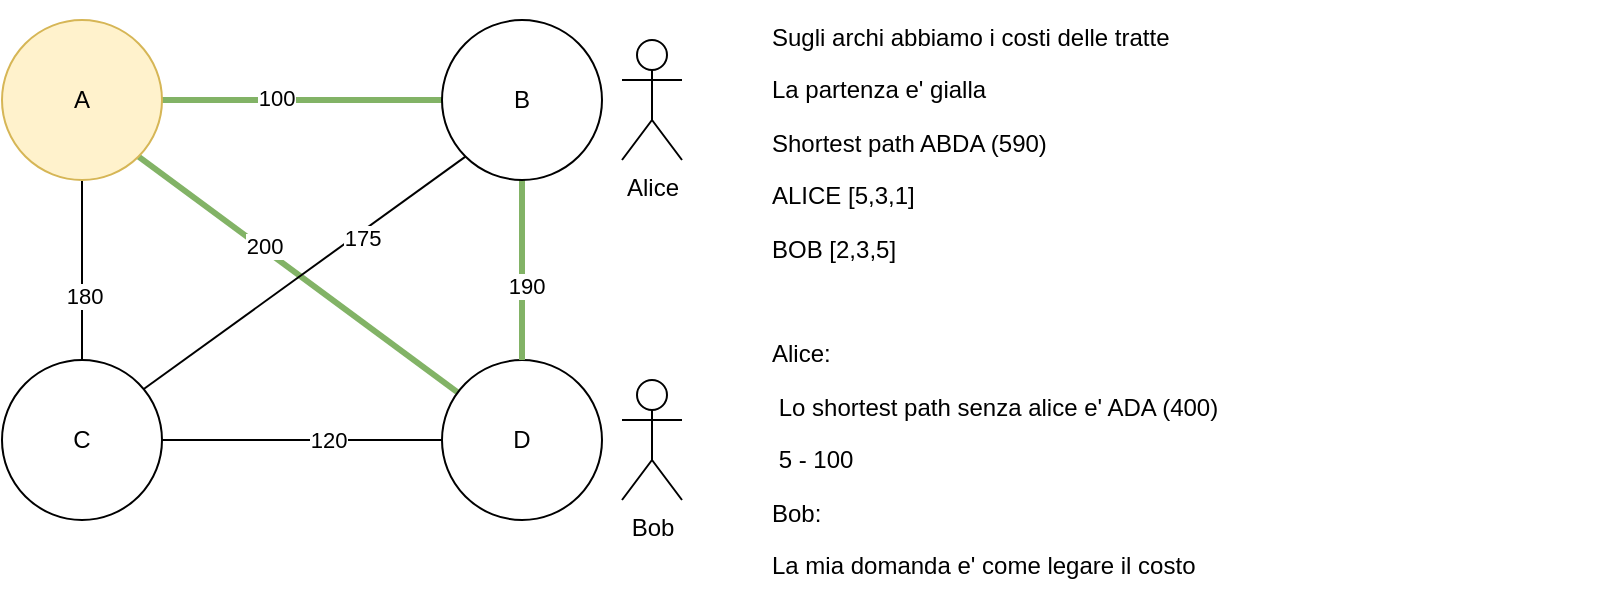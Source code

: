 <mxfile version="21.1.2" type="device">
  <diagram name="Pagina-1" id="oQUBDU-Krash39eg13rm">
    <mxGraphModel dx="1182" dy="455" grid="1" gridSize="10" guides="1" tooltips="1" connect="1" arrows="1" fold="1" page="1" pageScale="1" pageWidth="827" pageHeight="1169" math="0" shadow="0">
      <root>
        <mxCell id="0" />
        <mxCell id="1" parent="0" />
        <mxCell id="rUPUNQaYXDMOuWaEgvEr-9" style="edgeStyle=orthogonalEdgeStyle;rounded=0;orthogonalLoop=1;jettySize=auto;html=1;exitX=1;exitY=0.5;exitDx=0;exitDy=0;entryX=0;entryY=0.5;entryDx=0;entryDy=0;strokeWidth=3;endArrow=none;endFill=0;fillColor=#d5e8d4;strokeColor=#82b366;" edge="1" parent="1" source="rUPUNQaYXDMOuWaEgvEr-1" target="rUPUNQaYXDMOuWaEgvEr-7">
          <mxGeometry relative="1" as="geometry" />
        </mxCell>
        <mxCell id="rUPUNQaYXDMOuWaEgvEr-16" value="&lt;div&gt;100&lt;/div&gt;" style="edgeLabel;html=1;align=center;verticalAlign=middle;resizable=0;points=[];" vertex="1" connectable="0" parent="rUPUNQaYXDMOuWaEgvEr-9">
          <mxGeometry x="-0.195" y="1" relative="1" as="geometry">
            <mxPoint as="offset" />
          </mxGeometry>
        </mxCell>
        <mxCell id="rUPUNQaYXDMOuWaEgvEr-10" style="edgeStyle=orthogonalEdgeStyle;rounded=0;orthogonalLoop=1;jettySize=auto;html=1;exitX=0.5;exitY=1;exitDx=0;exitDy=0;curved=1;endArrow=none;endFill=0;" edge="1" parent="1" source="rUPUNQaYXDMOuWaEgvEr-1" target="rUPUNQaYXDMOuWaEgvEr-6">
          <mxGeometry relative="1" as="geometry" />
        </mxCell>
        <mxCell id="rUPUNQaYXDMOuWaEgvEr-22" value="&lt;div&gt;180&lt;/div&gt;" style="edgeLabel;html=1;align=center;verticalAlign=middle;resizable=0;points=[];" vertex="1" connectable="0" parent="rUPUNQaYXDMOuWaEgvEr-10">
          <mxGeometry x="0.278" y="1" relative="1" as="geometry">
            <mxPoint as="offset" />
          </mxGeometry>
        </mxCell>
        <mxCell id="rUPUNQaYXDMOuWaEgvEr-12" style="rounded=0;orthogonalLoop=1;jettySize=auto;html=1;exitX=1;exitY=1;exitDx=0;exitDy=0;endArrow=none;endFill=0;fillColor=#d5e8d4;strokeColor=#82b366;strokeWidth=3;" edge="1" parent="1" source="rUPUNQaYXDMOuWaEgvEr-1" target="rUPUNQaYXDMOuWaEgvEr-5">
          <mxGeometry relative="1" as="geometry" />
        </mxCell>
        <mxCell id="rUPUNQaYXDMOuWaEgvEr-18" value="&lt;div&gt;200&lt;/div&gt;" style="edgeLabel;html=1;align=center;verticalAlign=middle;resizable=0;points=[];" vertex="1" connectable="0" parent="rUPUNQaYXDMOuWaEgvEr-12">
          <mxGeometry x="-0.229" y="1" relative="1" as="geometry">
            <mxPoint as="offset" />
          </mxGeometry>
        </mxCell>
        <mxCell id="rUPUNQaYXDMOuWaEgvEr-1" value="A" style="ellipse;whiteSpace=wrap;html=1;aspect=fixed;fillColor=#fff2cc;strokeColor=#d6b656;" vertex="1" parent="1">
          <mxGeometry x="20" y="230" width="80" height="80" as="geometry" />
        </mxCell>
        <mxCell id="rUPUNQaYXDMOuWaEgvEr-5" value="D" style="ellipse;whiteSpace=wrap;html=1;aspect=fixed;" vertex="1" parent="1">
          <mxGeometry x="240" y="400" width="80" height="80" as="geometry" />
        </mxCell>
        <mxCell id="rUPUNQaYXDMOuWaEgvEr-14" style="edgeStyle=orthogonalEdgeStyle;rounded=0;orthogonalLoop=1;jettySize=auto;html=1;endArrow=none;endFill=0;" edge="1" parent="1" source="rUPUNQaYXDMOuWaEgvEr-6" target="rUPUNQaYXDMOuWaEgvEr-5">
          <mxGeometry relative="1" as="geometry" />
        </mxCell>
        <mxCell id="rUPUNQaYXDMOuWaEgvEr-21" value="&lt;div&gt;120&lt;/div&gt;" style="edgeLabel;html=1;align=center;verticalAlign=middle;resizable=0;points=[];" vertex="1" connectable="0" parent="rUPUNQaYXDMOuWaEgvEr-14">
          <mxGeometry x="0.186" relative="1" as="geometry">
            <mxPoint as="offset" />
          </mxGeometry>
        </mxCell>
        <mxCell id="rUPUNQaYXDMOuWaEgvEr-6" value="C" style="ellipse;whiteSpace=wrap;html=1;aspect=fixed;" vertex="1" parent="1">
          <mxGeometry x="20" y="400" width="80" height="80" as="geometry" />
        </mxCell>
        <mxCell id="rUPUNQaYXDMOuWaEgvEr-13" style="edgeStyle=orthogonalEdgeStyle;rounded=0;orthogonalLoop=1;jettySize=auto;html=1;endArrow=none;endFill=0;fillColor=#d5e8d4;strokeColor=#82b366;strokeWidth=3;" edge="1" parent="1" source="rUPUNQaYXDMOuWaEgvEr-7" target="rUPUNQaYXDMOuWaEgvEr-5">
          <mxGeometry relative="1" as="geometry">
            <Array as="points">
              <mxPoint x="280" y="330" />
              <mxPoint x="280" y="330" />
            </Array>
          </mxGeometry>
        </mxCell>
        <mxCell id="rUPUNQaYXDMOuWaEgvEr-20" value="&lt;div&gt;190&lt;/div&gt;" style="edgeLabel;html=1;align=center;verticalAlign=middle;resizable=0;points=[];" vertex="1" connectable="0" parent="rUPUNQaYXDMOuWaEgvEr-13">
          <mxGeometry x="0.162" y="2" relative="1" as="geometry">
            <mxPoint as="offset" />
          </mxGeometry>
        </mxCell>
        <mxCell id="rUPUNQaYXDMOuWaEgvEr-15" style="rounded=0;orthogonalLoop=1;jettySize=auto;html=1;entryX=0.884;entryY=0.183;entryDx=0;entryDy=0;entryPerimeter=0;endArrow=none;endFill=0;exitX=0;exitY=1;exitDx=0;exitDy=0;" edge="1" parent="1" source="rUPUNQaYXDMOuWaEgvEr-7" target="rUPUNQaYXDMOuWaEgvEr-6">
          <mxGeometry relative="1" as="geometry" />
        </mxCell>
        <mxCell id="rUPUNQaYXDMOuWaEgvEr-19" value="&lt;div&gt;175&lt;/div&gt;" style="edgeLabel;html=1;align=center;verticalAlign=middle;resizable=0;points=[];" vertex="1" connectable="0" parent="rUPUNQaYXDMOuWaEgvEr-15">
          <mxGeometry x="-0.335" y="2" relative="1" as="geometry">
            <mxPoint as="offset" />
          </mxGeometry>
        </mxCell>
        <mxCell id="rUPUNQaYXDMOuWaEgvEr-7" value="B" style="ellipse;whiteSpace=wrap;html=1;aspect=fixed;" vertex="1" parent="1">
          <mxGeometry x="240" y="230" width="80" height="80" as="geometry" />
        </mxCell>
        <mxCell id="rUPUNQaYXDMOuWaEgvEr-17" value="&lt;p&gt;Sugli archi abbiamo i costi delle tratte&lt;br&gt;&lt;/p&gt;&lt;p&gt;La partenza e&#39; gialla&lt;/p&gt;&lt;p&gt;Shortest path ABDA (590)&lt;/p&gt;&lt;p&gt;ALICE [5,3,1]&lt;br&gt;&lt;/p&gt;&lt;p&gt;BOB [2,3,5]&lt;br&gt;&lt;/p&gt;&lt;p&gt;&lt;br&gt;&lt;/p&gt;&lt;p&gt;Alice: &lt;br&gt;&lt;/p&gt;&lt;p&gt;&lt;span style=&quot;white-space: pre;&quot;&gt;	&lt;/span&gt;Lo shortest path senza alice e&#39; ADA (400) &lt;br&gt;&lt;/p&gt;&lt;p&gt;&lt;span style=&quot;white-space: pre;&quot;&gt;	5 - 100 &lt;/span&gt;&lt;br&gt;&lt;/p&gt;&lt;p&gt;Bob:&amp;nbsp;&lt;/p&gt;&lt;p&gt;La mia domanda e&#39; come legare il costo &lt;br&gt;&lt;/p&gt;" style="text;html=1;strokeColor=none;fillColor=none;spacing=5;spacingTop=-20;whiteSpace=wrap;overflow=hidden;rounded=0;" vertex="1" parent="1">
          <mxGeometry x="400" y="230" width="420" height="290" as="geometry" />
        </mxCell>
        <mxCell id="rUPUNQaYXDMOuWaEgvEr-24" value="&lt;div&gt;Bob&lt;/div&gt;" style="shape=umlActor;verticalLabelPosition=bottom;verticalAlign=top;html=1;outlineConnect=0;" vertex="1" parent="1">
          <mxGeometry x="330" y="410" width="30" height="60" as="geometry" />
        </mxCell>
        <mxCell id="rUPUNQaYXDMOuWaEgvEr-25" value="Alice" style="shape=umlActor;verticalLabelPosition=bottom;verticalAlign=top;html=1;outlineConnect=0;" vertex="1" parent="1">
          <mxGeometry x="330" y="240" width="30" height="60" as="geometry" />
        </mxCell>
      </root>
    </mxGraphModel>
  </diagram>
</mxfile>
